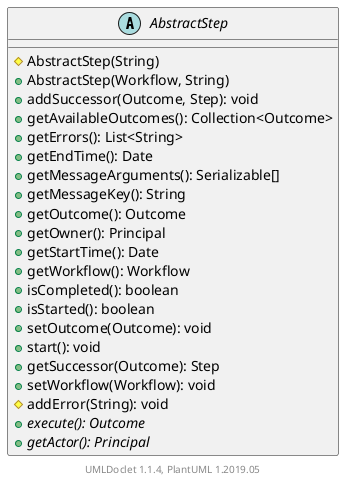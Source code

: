@startuml

    abstract class AbstractStep [[AbstractStep.html]] {
        #AbstractStep(String)
        +AbstractStep(Workflow, String)
        +addSuccessor(Outcome, Step): void
        +getAvailableOutcomes(): Collection<Outcome>
        +getErrors(): List<String>
        +getEndTime(): Date
        +getMessageArguments(): Serializable[]
        +getMessageKey(): String
        +getOutcome(): Outcome
        +getOwner(): Principal
        +getStartTime(): Date
        +getWorkflow(): Workflow
        +isCompleted(): boolean
        +isStarted(): boolean
        +setOutcome(Outcome): void
        +start(): void
        +getSuccessor(Outcome): Step
        +setWorkflow(Workflow): void
        #addError(String): void
        {abstract} +execute(): Outcome
        {abstract} +getActor(): Principal
    }


    center footer UMLDoclet 1.1.4, PlantUML 1.2019.05
@enduml
